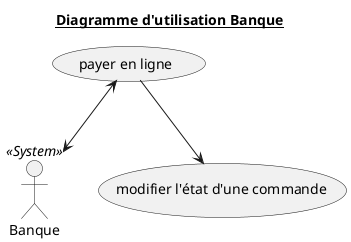 @startuml 2_ Banque_UserCaseDiagram

title <u>Diagramme d'utilisation Banque</u>

actor Banque <<System>> as BANK

'COMMANDES
    (modifier l'état d'une commande) AS MODIFY_STATE_CMD
    (payer en ligne) AS PAY_ONLINE_CMD

' RECETTE

' INGREDIENTS

PAY_ONLINE_CMD <--> BANK
PAY_ONLINE_CMD --> MODIFY_STATE_CMD

@enduml